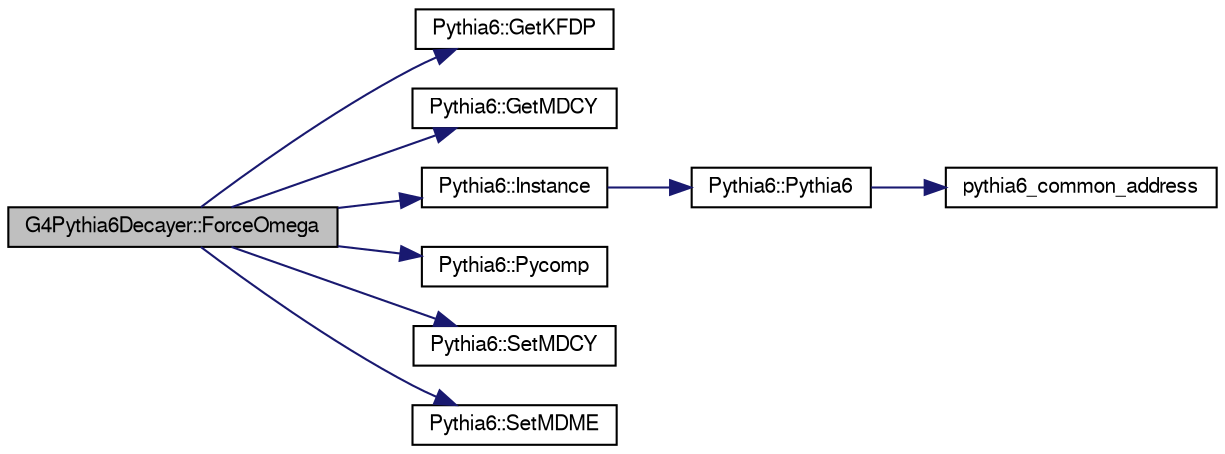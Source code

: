 digraph "G4Pythia6Decayer::ForceOmega"
{
  bgcolor="transparent";
  edge [fontname="FreeSans",fontsize="10",labelfontname="FreeSans",labelfontsize="10"];
  node [fontname="FreeSans",fontsize="10",shape=record];
  rankdir="LR";
  Node1 [label="G4Pythia6Decayer::ForceOmega",height=0.2,width=0.4,color="black", fillcolor="grey75", style="filled" fontcolor="black"];
  Node1 -> Node2 [color="midnightblue",fontsize="10",style="solid",fontname="FreeSans"];
  Node2 [label="Pythia6::GetKFDP",height=0.2,width=0.4,color="black",URL="$d8/d25/classPythia6.html#a1bdc0d72709ccb972bcfee24020170d1"];
  Node1 -> Node3 [color="midnightblue",fontsize="10",style="solid",fontname="FreeSans"];
  Node3 [label="Pythia6::GetMDCY",height=0.2,width=0.4,color="black",URL="$d8/d25/classPythia6.html#a3ad80d4c2d9891bc2a82d717c2a76e26"];
  Node1 -> Node4 [color="midnightblue",fontsize="10",style="solid",fontname="FreeSans"];
  Node4 [label="Pythia6::Instance",height=0.2,width=0.4,color="black",URL="$d8/d25/classPythia6.html#a2d69c1109df9b9a45134c793c312c223"];
  Node4 -> Node5 [color="midnightblue",fontsize="10",style="solid",fontname="FreeSans"];
  Node5 [label="Pythia6::Pythia6",height=0.2,width=0.4,color="black",URL="$d8/d25/classPythia6.html#a7907092070bb53cee29bb34c9d7f2b0a"];
  Node5 -> Node6 [color="midnightblue",fontsize="10",style="solid",fontname="FreeSans"];
  Node6 [label="pythia6_common_address",height=0.2,width=0.4,color="black",URL="$d8/de1/Pythia6_8cc.html#a77d0b9d64ec0087e94c426a01cf59645"];
  Node1 -> Node7 [color="midnightblue",fontsize="10",style="solid",fontname="FreeSans"];
  Node7 [label="Pythia6::Pycomp",height=0.2,width=0.4,color="black",URL="$d8/d25/classPythia6.html#a8de9bc23893ff2dea3bc59bc2b50f973"];
  Node1 -> Node8 [color="midnightblue",fontsize="10",style="solid",fontname="FreeSans"];
  Node8 [label="Pythia6::SetMDCY",height=0.2,width=0.4,color="black",URL="$d8/d25/classPythia6.html#a1c309e0807535318aaecfae4985889e4"];
  Node1 -> Node9 [color="midnightblue",fontsize="10",style="solid",fontname="FreeSans"];
  Node9 [label="Pythia6::SetMDME",height=0.2,width=0.4,color="black",URL="$d8/d25/classPythia6.html#abe9b1ada9bf1bd85428366f88b434321"];
}

